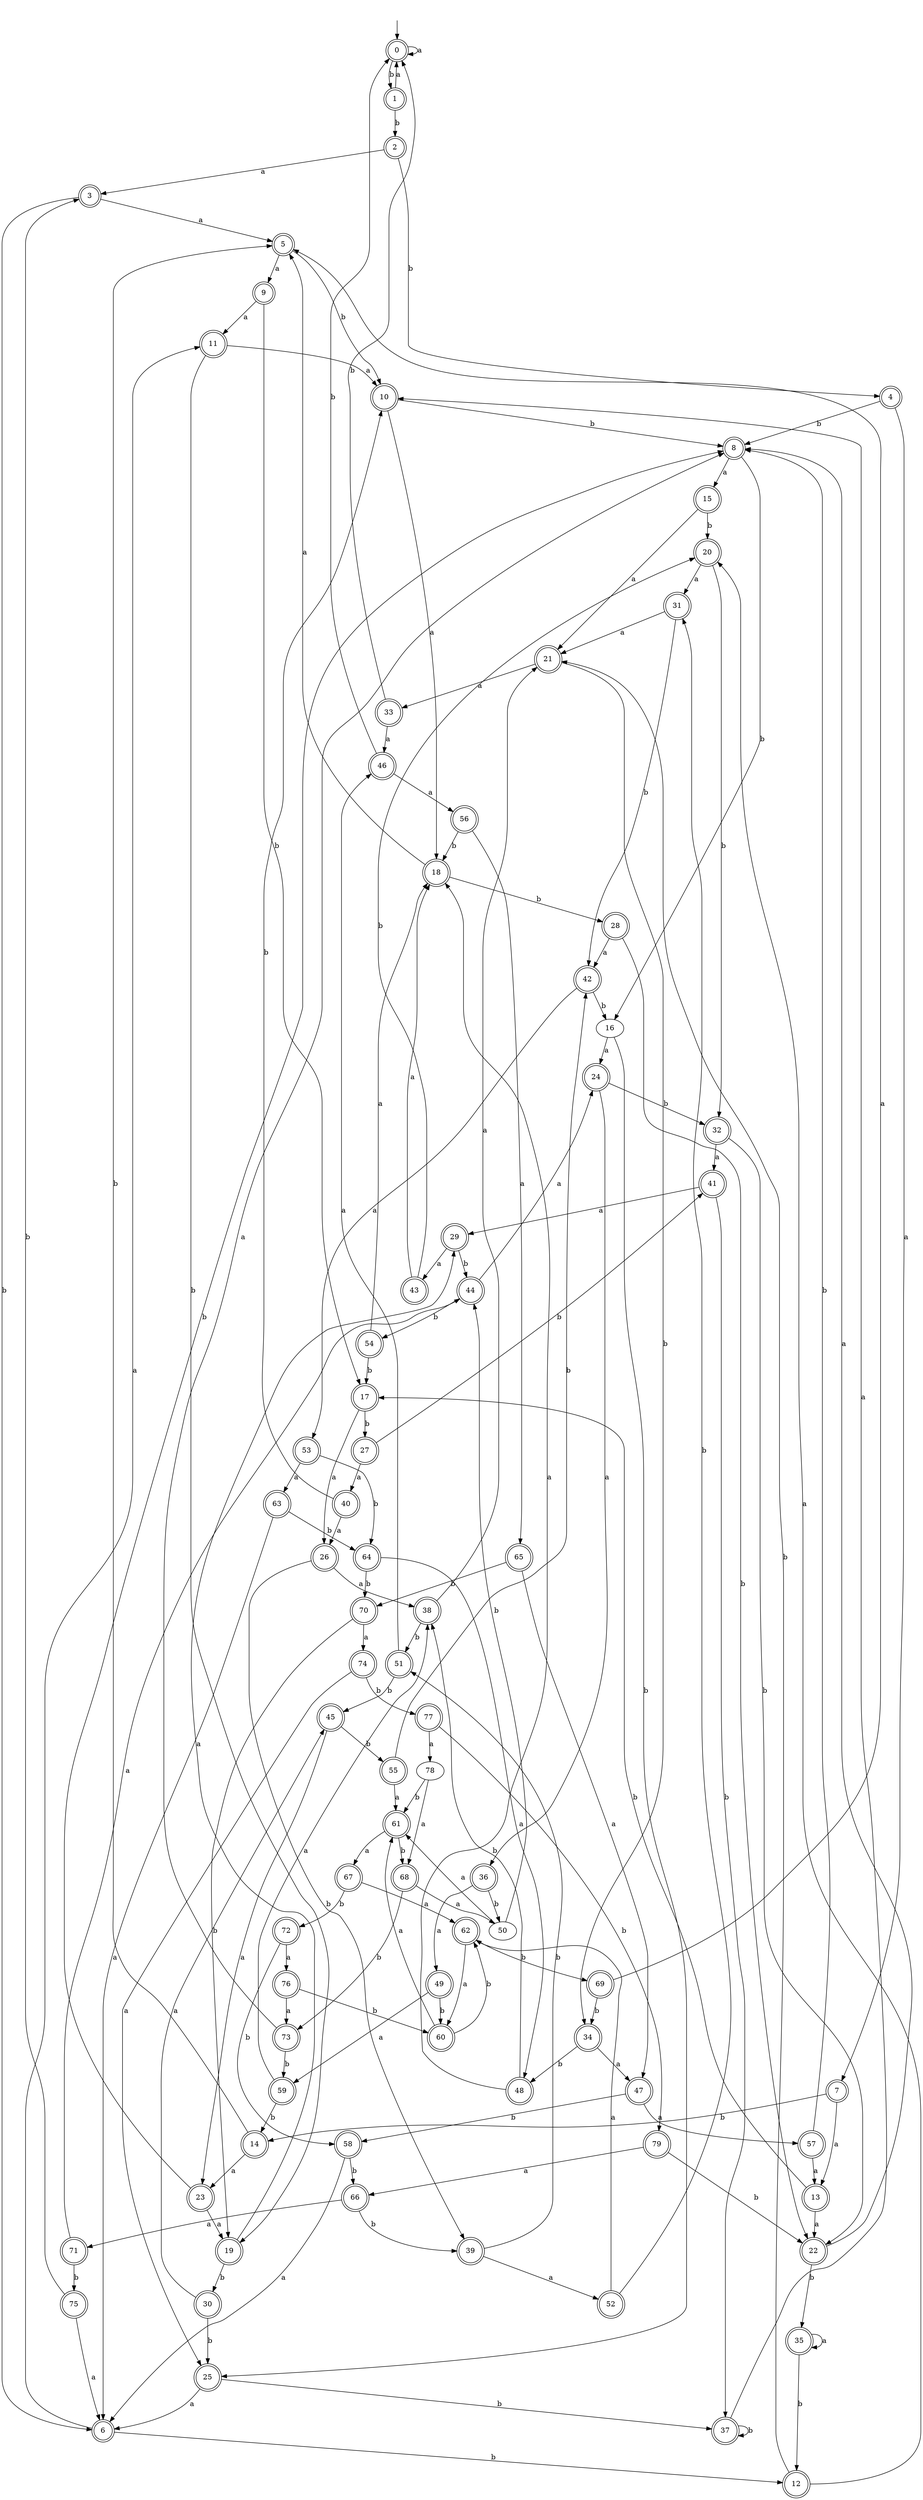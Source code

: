 digraph RandomDFA {
  __start0 [label="", shape=none];
  __start0 -> 0 [label=""];
  0 [shape=circle] [shape=doublecircle]
  0 -> 0 [label="a"]
  0 -> 1 [label="b"]
  1 [shape=doublecircle]
  1 -> 0 [label="a"]
  1 -> 2 [label="b"]
  2 [shape=doublecircle]
  2 -> 3 [label="a"]
  2 -> 4 [label="b"]
  3 [shape=doublecircle]
  3 -> 5 [label="a"]
  3 -> 6 [label="b"]
  4 [shape=doublecircle]
  4 -> 7 [label="a"]
  4 -> 8 [label="b"]
  5 [shape=doublecircle]
  5 -> 9 [label="a"]
  5 -> 10 [label="b"]
  6 [shape=doublecircle]
  6 -> 11 [label="a"]
  6 -> 12 [label="b"]
  7 [shape=doublecircle]
  7 -> 13 [label="a"]
  7 -> 14 [label="b"]
  8 [shape=doublecircle]
  8 -> 15 [label="a"]
  8 -> 16 [label="b"]
  9 [shape=doublecircle]
  9 -> 11 [label="a"]
  9 -> 17 [label="b"]
  10 [shape=doublecircle]
  10 -> 18 [label="a"]
  10 -> 8 [label="b"]
  11 [shape=doublecircle]
  11 -> 10 [label="a"]
  11 -> 19 [label="b"]
  12 [shape=doublecircle]
  12 -> 20 [label="a"]
  12 -> 21 [label="b"]
  13 [shape=doublecircle]
  13 -> 22 [label="a"]
  13 -> 17 [label="b"]
  14 [shape=doublecircle]
  14 -> 23 [label="a"]
  14 -> 5 [label="b"]
  15 [shape=doublecircle]
  15 -> 21 [label="a"]
  15 -> 20 [label="b"]
  16
  16 -> 24 [label="a"]
  16 -> 25 [label="b"]
  17 [shape=doublecircle]
  17 -> 26 [label="a"]
  17 -> 27 [label="b"]
  18 [shape=doublecircle]
  18 -> 5 [label="a"]
  18 -> 28 [label="b"]
  19 [shape=doublecircle]
  19 -> 29 [label="a"]
  19 -> 30 [label="b"]
  20 [shape=doublecircle]
  20 -> 31 [label="a"]
  20 -> 32 [label="b"]
  21 [shape=doublecircle]
  21 -> 33 [label="a"]
  21 -> 34 [label="b"]
  22 [shape=doublecircle]
  22 -> 8 [label="a"]
  22 -> 35 [label="b"]
  23 [shape=doublecircle]
  23 -> 19 [label="a"]
  23 -> 8 [label="b"]
  24 [shape=doublecircle]
  24 -> 36 [label="a"]
  24 -> 32 [label="b"]
  25 [shape=doublecircle]
  25 -> 6 [label="a"]
  25 -> 37 [label="b"]
  26 [shape=doublecircle]
  26 -> 38 [label="a"]
  26 -> 39 [label="b"]
  27 [shape=doublecircle]
  27 -> 40 [label="a"]
  27 -> 41 [label="b"]
  28 [shape=doublecircle]
  28 -> 42 [label="a"]
  28 -> 22 [label="b"]
  29 [shape=doublecircle]
  29 -> 43 [label="a"]
  29 -> 44 [label="b"]
  30 [shape=doublecircle]
  30 -> 45 [label="a"]
  30 -> 25 [label="b"]
  31 [shape=doublecircle]
  31 -> 21 [label="a"]
  31 -> 42 [label="b"]
  32 [shape=doublecircle]
  32 -> 41 [label="a"]
  32 -> 22 [label="b"]
  33 [shape=doublecircle]
  33 -> 46 [label="a"]
  33 -> 0 [label="b"]
  34 [shape=doublecircle]
  34 -> 47 [label="a"]
  34 -> 48 [label="b"]
  35 [shape=doublecircle]
  35 -> 35 [label="a"]
  35 -> 12 [label="b"]
  36 [shape=doublecircle]
  36 -> 49 [label="a"]
  36 -> 50 [label="b"]
  37 [shape=doublecircle]
  37 -> 10 [label="a"]
  37 -> 37 [label="b"]
  38 [shape=doublecircle]
  38 -> 21 [label="a"]
  38 -> 51 [label="b"]
  39 [shape=doublecircle]
  39 -> 52 [label="a"]
  39 -> 51 [label="b"]
  40 [shape=doublecircle]
  40 -> 26 [label="a"]
  40 -> 10 [label="b"]
  41 [shape=doublecircle]
  41 -> 29 [label="a"]
  41 -> 37 [label="b"]
  42 [shape=doublecircle]
  42 -> 53 [label="a"]
  42 -> 16 [label="b"]
  43 [shape=doublecircle]
  43 -> 18 [label="a"]
  43 -> 20 [label="b"]
  44 [shape=doublecircle]
  44 -> 24 [label="a"]
  44 -> 54 [label="b"]
  45 [shape=doublecircle]
  45 -> 23 [label="a"]
  45 -> 55 [label="b"]
  46 [shape=doublecircle]
  46 -> 56 [label="a"]
  46 -> 0 [label="b"]
  47 [shape=doublecircle]
  47 -> 57 [label="a"]
  47 -> 58 [label="b"]
  48 [shape=doublecircle]
  48 -> 18 [label="a"]
  48 -> 38 [label="b"]
  49 [shape=doublecircle]
  49 -> 59 [label="a"]
  49 -> 60 [label="b"]
  50
  50 -> 61 [label="a"]
  50 -> 44 [label="b"]
  51 [shape=doublecircle]
  51 -> 46 [label="a"]
  51 -> 45 [label="b"]
  52 [shape=doublecircle]
  52 -> 62 [label="a"]
  52 -> 31 [label="b"]
  53 [shape=doublecircle]
  53 -> 63 [label="a"]
  53 -> 64 [label="b"]
  54 [shape=doublecircle]
  54 -> 18 [label="a"]
  54 -> 17 [label="b"]
  55 [shape=doublecircle]
  55 -> 61 [label="a"]
  55 -> 42 [label="b"]
  56 [shape=doublecircle]
  56 -> 65 [label="a"]
  56 -> 18 [label="b"]
  57 [shape=doublecircle]
  57 -> 13 [label="a"]
  57 -> 8 [label="b"]
  58 [shape=doublecircle]
  58 -> 6 [label="a"]
  58 -> 66 [label="b"]
  59 [shape=doublecircle]
  59 -> 38 [label="a"]
  59 -> 14 [label="b"]
  60 [shape=doublecircle]
  60 -> 61 [label="a"]
  60 -> 62 [label="b"]
  61 [shape=doublecircle]
  61 -> 67 [label="a"]
  61 -> 68 [label="b"]
  62 [shape=doublecircle]
  62 -> 60 [label="a"]
  62 -> 69 [label="b"]
  63 [shape=doublecircle]
  63 -> 6 [label="a"]
  63 -> 64 [label="b"]
  64 [shape=doublecircle]
  64 -> 48 [label="a"]
  64 -> 70 [label="b"]
  65 [shape=doublecircle]
  65 -> 47 [label="a"]
  65 -> 70 [label="b"]
  66 [shape=doublecircle]
  66 -> 71 [label="a"]
  66 -> 39 [label="b"]
  67 [shape=doublecircle]
  67 -> 62 [label="a"]
  67 -> 72 [label="b"]
  68 [shape=doublecircle]
  68 -> 50 [label="a"]
  68 -> 73 [label="b"]
  69 [shape=doublecircle]
  69 -> 5 [label="a"]
  69 -> 34 [label="b"]
  70 [shape=doublecircle]
  70 -> 74 [label="a"]
  70 -> 19 [label="b"]
  71 [shape=doublecircle]
  71 -> 44 [label="a"]
  71 -> 75 [label="b"]
  72 [shape=doublecircle]
  72 -> 76 [label="a"]
  72 -> 58 [label="b"]
  73 [shape=doublecircle]
  73 -> 8 [label="a"]
  73 -> 59 [label="b"]
  74 [shape=doublecircle]
  74 -> 25 [label="a"]
  74 -> 77 [label="b"]
  75 [shape=doublecircle]
  75 -> 6 [label="a"]
  75 -> 3 [label="b"]
  76 [shape=doublecircle]
  76 -> 73 [label="a"]
  76 -> 60 [label="b"]
  77 [shape=doublecircle]
  77 -> 78 [label="a"]
  77 -> 79 [label="b"]
  78
  78 -> 68 [label="a"]
  78 -> 61 [label="b"]
  79 [shape=doublecircle]
  79 -> 66 [label="a"]
  79 -> 22 [label="b"]
}
